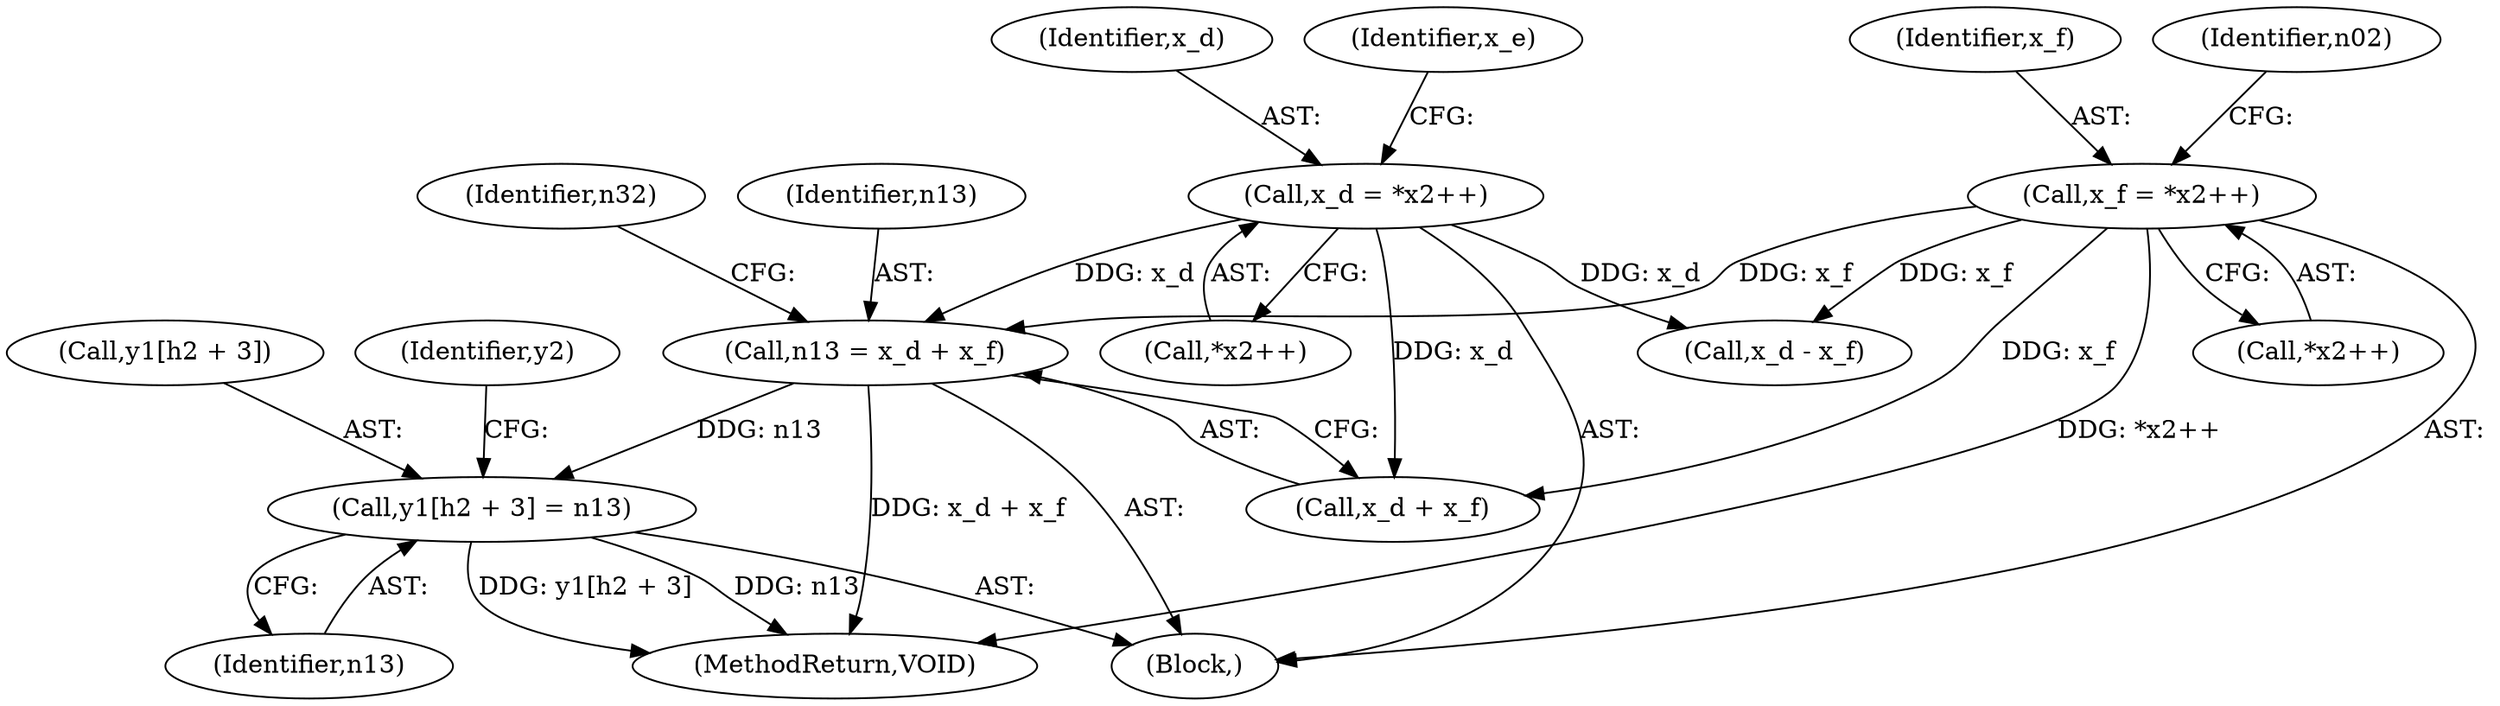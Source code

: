 digraph "0_Android_04e8cd58f075bec5892e369c8deebca9c67e855c@pointer" {
"1000456" [label="(Call,y1[h2 + 3] = n13)"];
"1000420" [label="(Call,n13 = x_d + x_f)"];
"1000380" [label="(Call,x_d = *x2++)"];
"1000390" [label="(Call,x_f = *x2++)"];
"1000392" [label="(Call,*x2++)"];
"1000420" [label="(Call,n13 = x_d + x_f)"];
"1000381" [label="(Identifier,x_d)"];
"1000432" [label="(Call,x_d - x_f)"];
"1000219" [label="(Block,)"];
"1000457" [label="(Call,y1[h2 + 3])"];
"1000465" [label="(Identifier,y2)"];
"1000380" [label="(Call,x_d = *x2++)"];
"1000456" [label="(Call,y1[h2 + 3] = n13)"];
"1000462" [label="(Identifier,n13)"];
"1000421" [label="(Identifier,n13)"];
"1000505" [label="(MethodReturn,VOID)"];
"1000422" [label="(Call,x_d + x_f)"];
"1000382" [label="(Call,*x2++)"];
"1000386" [label="(Identifier,x_e)"];
"1000390" [label="(Call,x_f = *x2++)"];
"1000391" [label="(Identifier,x_f)"];
"1000426" [label="(Identifier,n32)"];
"1000396" [label="(Identifier,n02)"];
"1000456" -> "1000219"  [label="AST: "];
"1000456" -> "1000462"  [label="CFG: "];
"1000457" -> "1000456"  [label="AST: "];
"1000462" -> "1000456"  [label="AST: "];
"1000465" -> "1000456"  [label="CFG: "];
"1000456" -> "1000505"  [label="DDG: y1[h2 + 3]"];
"1000456" -> "1000505"  [label="DDG: n13"];
"1000420" -> "1000456"  [label="DDG: n13"];
"1000420" -> "1000219"  [label="AST: "];
"1000420" -> "1000422"  [label="CFG: "];
"1000421" -> "1000420"  [label="AST: "];
"1000422" -> "1000420"  [label="AST: "];
"1000426" -> "1000420"  [label="CFG: "];
"1000420" -> "1000505"  [label="DDG: x_d + x_f"];
"1000380" -> "1000420"  [label="DDG: x_d"];
"1000390" -> "1000420"  [label="DDG: x_f"];
"1000380" -> "1000219"  [label="AST: "];
"1000380" -> "1000382"  [label="CFG: "];
"1000381" -> "1000380"  [label="AST: "];
"1000382" -> "1000380"  [label="AST: "];
"1000386" -> "1000380"  [label="CFG: "];
"1000380" -> "1000422"  [label="DDG: x_d"];
"1000380" -> "1000432"  [label="DDG: x_d"];
"1000390" -> "1000219"  [label="AST: "];
"1000390" -> "1000392"  [label="CFG: "];
"1000391" -> "1000390"  [label="AST: "];
"1000392" -> "1000390"  [label="AST: "];
"1000396" -> "1000390"  [label="CFG: "];
"1000390" -> "1000505"  [label="DDG: *x2++"];
"1000390" -> "1000422"  [label="DDG: x_f"];
"1000390" -> "1000432"  [label="DDG: x_f"];
}
